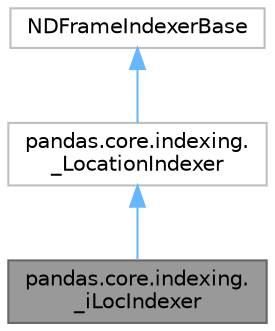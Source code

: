 digraph "pandas.core.indexing._iLocIndexer"
{
 // LATEX_PDF_SIZE
  bgcolor="transparent";
  edge [fontname=Helvetica,fontsize=10,labelfontname=Helvetica,labelfontsize=10];
  node [fontname=Helvetica,fontsize=10,shape=box,height=0.2,width=0.4];
  Node1 [id="Node000001",label="pandas.core.indexing.\l_iLocIndexer",height=0.2,width=0.4,color="gray40", fillcolor="grey60", style="filled", fontcolor="black",tooltip=" "];
  Node2 -> Node1 [id="edge1_Node000001_Node000002",dir="back",color="steelblue1",style="solid",tooltip=" "];
  Node2 [id="Node000002",label="pandas.core.indexing.\l_LocationIndexer",height=0.2,width=0.4,color="grey75", fillcolor="white", style="filled",URL="$d8/dea/classpandas_1_1core_1_1indexing_1_1__LocationIndexer.html",tooltip=" "];
  Node3 -> Node2 [id="edge2_Node000002_Node000003",dir="back",color="steelblue1",style="solid",tooltip=" "];
  Node3 [id="Node000003",label="NDFrameIndexerBase",height=0.2,width=0.4,color="grey75", fillcolor="white", style="filled",URL="$d1/d52/classNDFrameIndexerBase.html",tooltip=" "];
}

